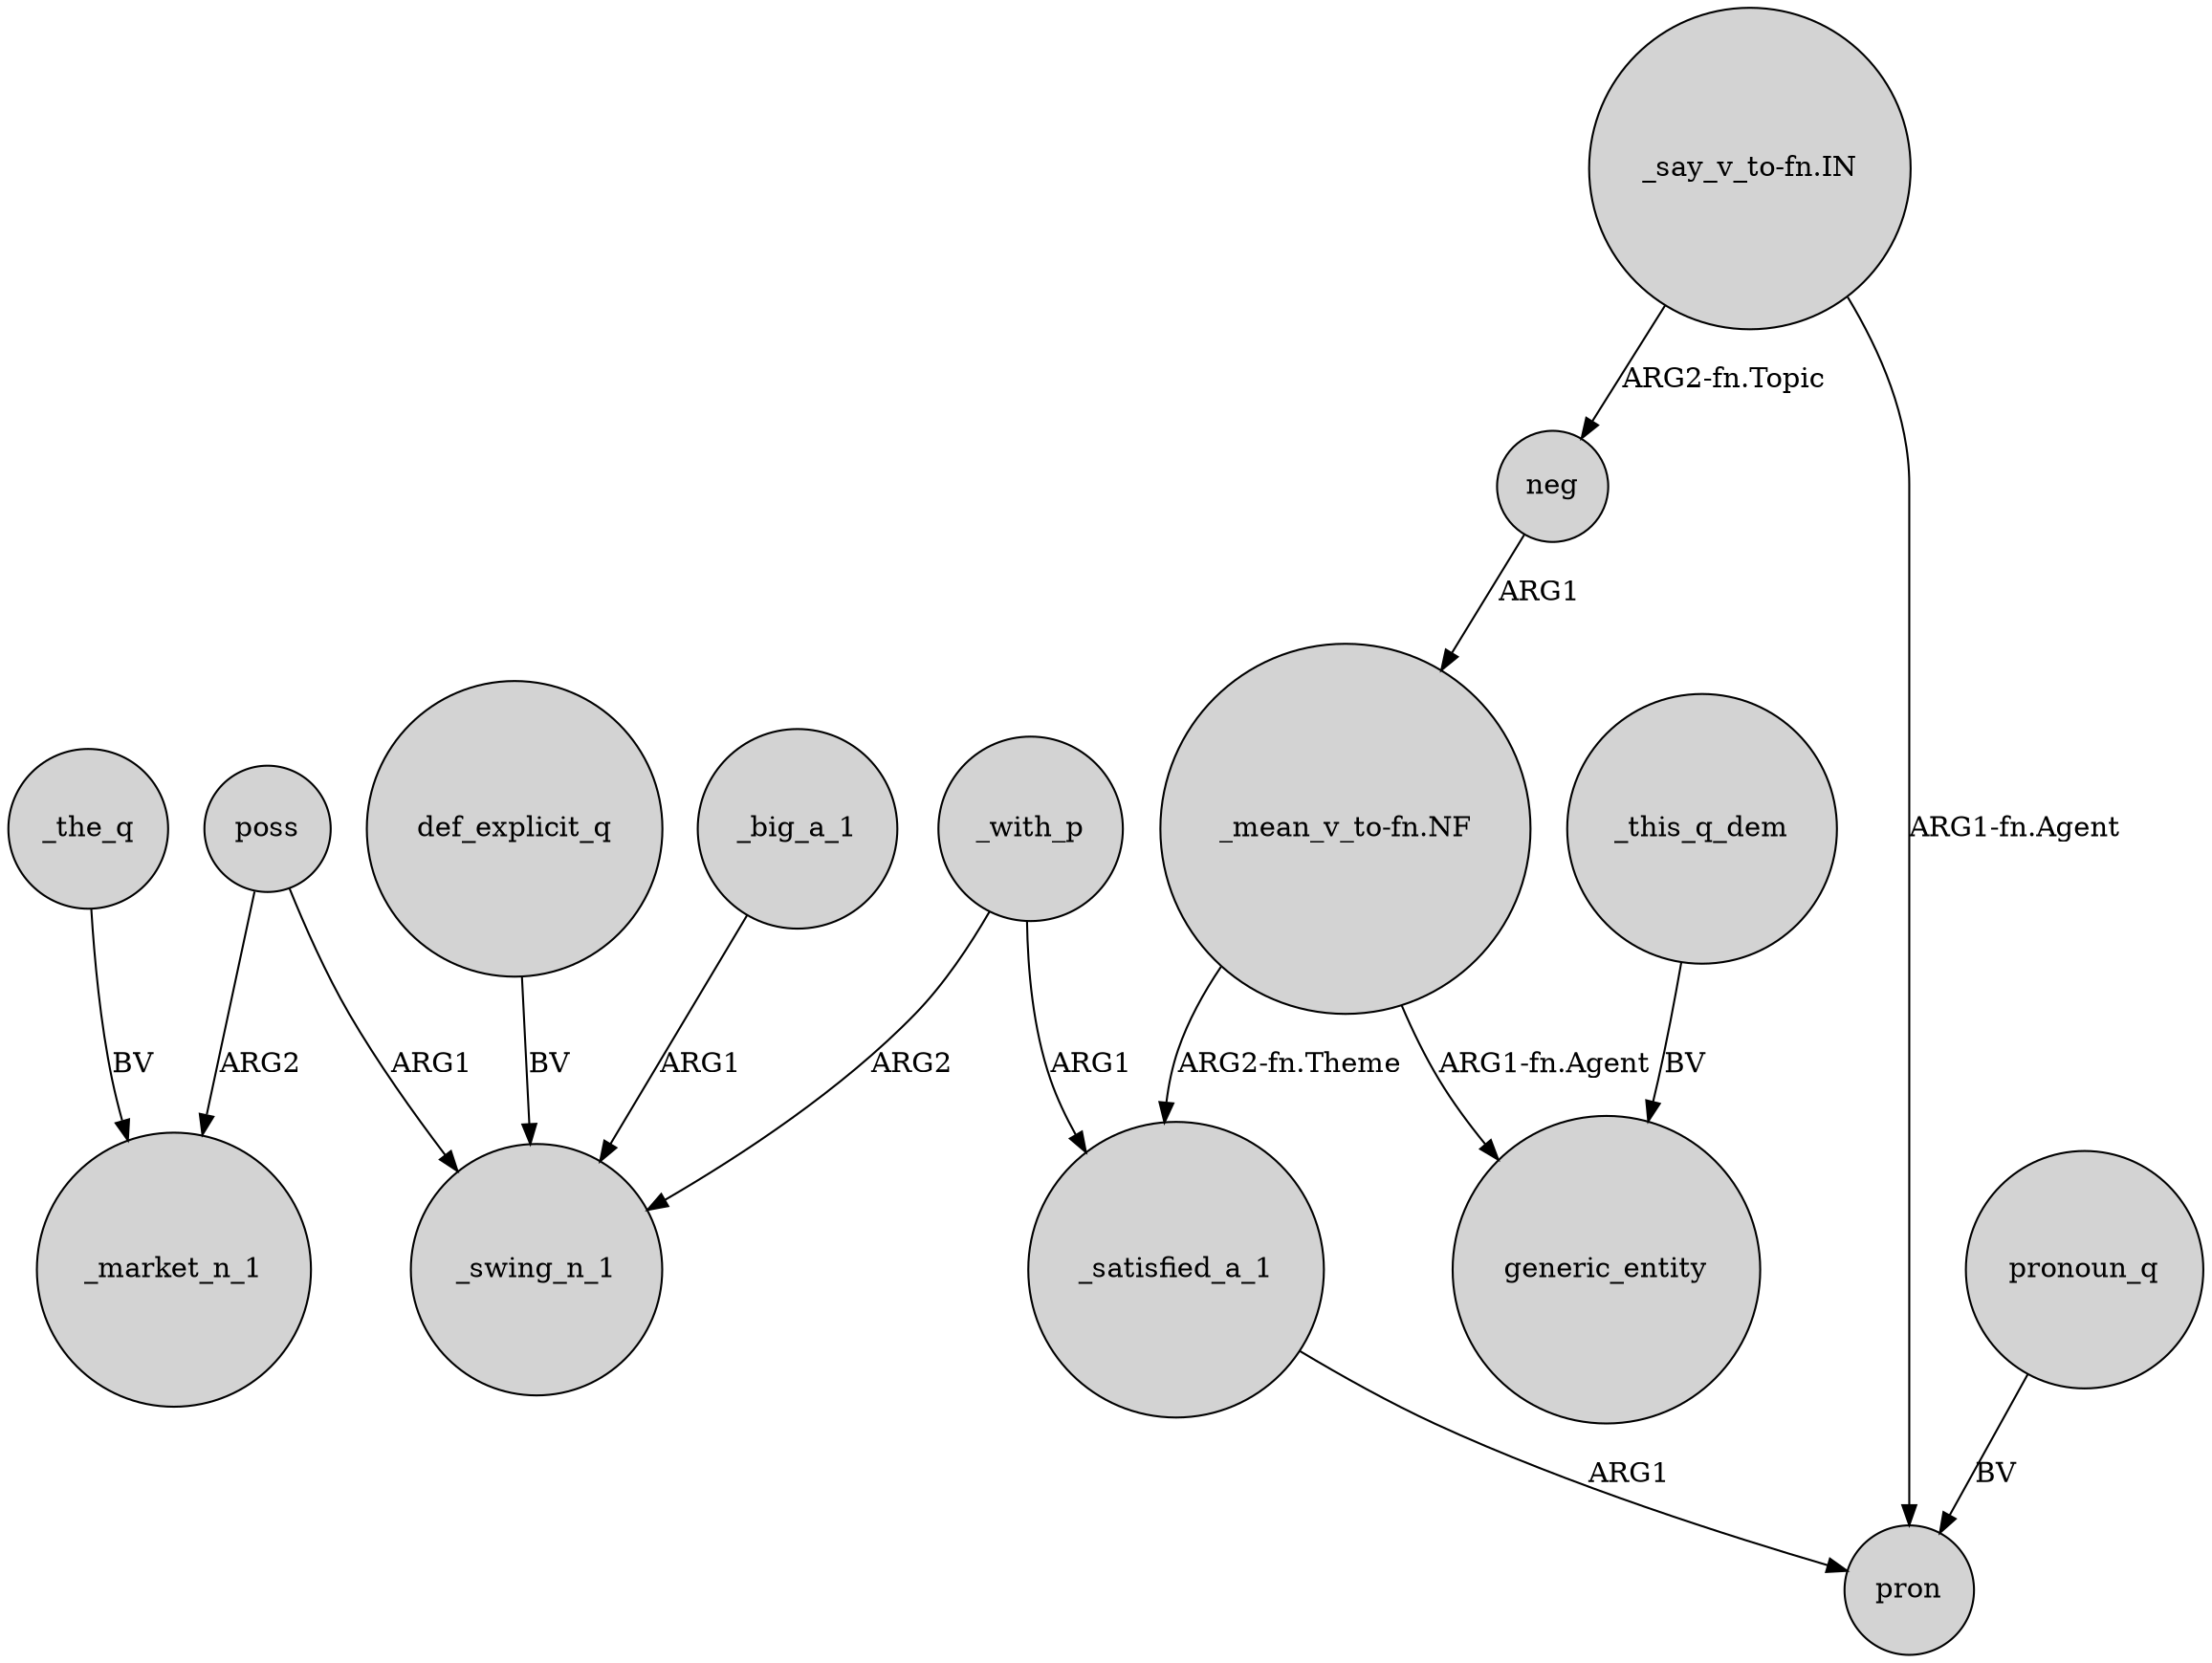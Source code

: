 digraph {
	node [shape=circle style=filled]
	_with_p -> _swing_n_1 [label=ARG2]
	"_say_v_to-fn.IN" -> neg [label="ARG2-fn.Topic"]
	poss -> _swing_n_1 [label=ARG1]
	poss -> _market_n_1 [label=ARG2]
	_this_q_dem -> generic_entity [label=BV]
	"_mean_v_to-fn.NF" -> generic_entity [label="ARG1-fn.Agent"]
	pronoun_q -> pron [label=BV]
	_with_p -> _satisfied_a_1 [label=ARG1]
	_the_q -> _market_n_1 [label=BV]
	_big_a_1 -> _swing_n_1 [label=ARG1]
	_satisfied_a_1 -> pron [label=ARG1]
	"_mean_v_to-fn.NF" -> _satisfied_a_1 [label="ARG2-fn.Theme"]
	def_explicit_q -> _swing_n_1 [label=BV]
	"_say_v_to-fn.IN" -> pron [label="ARG1-fn.Agent"]
	neg -> "_mean_v_to-fn.NF" [label=ARG1]
}

